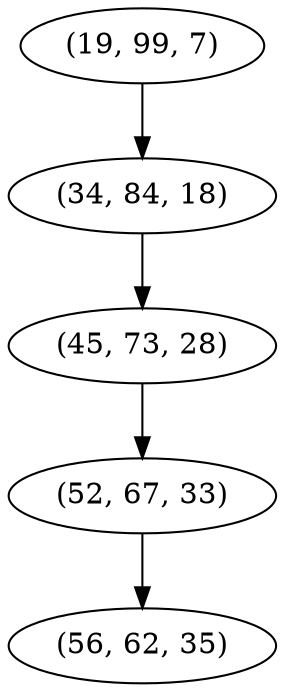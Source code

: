 digraph tree {
    "(19, 99, 7)";
    "(34, 84, 18)";
    "(45, 73, 28)";
    "(52, 67, 33)";
    "(56, 62, 35)";
    "(19, 99, 7)" -> "(34, 84, 18)";
    "(34, 84, 18)" -> "(45, 73, 28)";
    "(45, 73, 28)" -> "(52, 67, 33)";
    "(52, 67, 33)" -> "(56, 62, 35)";
}

